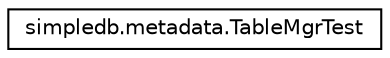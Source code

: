digraph "Graphical Class Hierarchy"
{
  edge [fontname="Helvetica",fontsize="10",labelfontname="Helvetica",labelfontsize="10"];
  node [fontname="Helvetica",fontsize="10",shape=record];
  rankdir="LR";
  Node0 [label="simpledb.metadata.TableMgrTest",height=0.2,width=0.4,color="black", fillcolor="white", style="filled",URL="$classsimpledb_1_1metadata_1_1TableMgrTest.html"];
}
